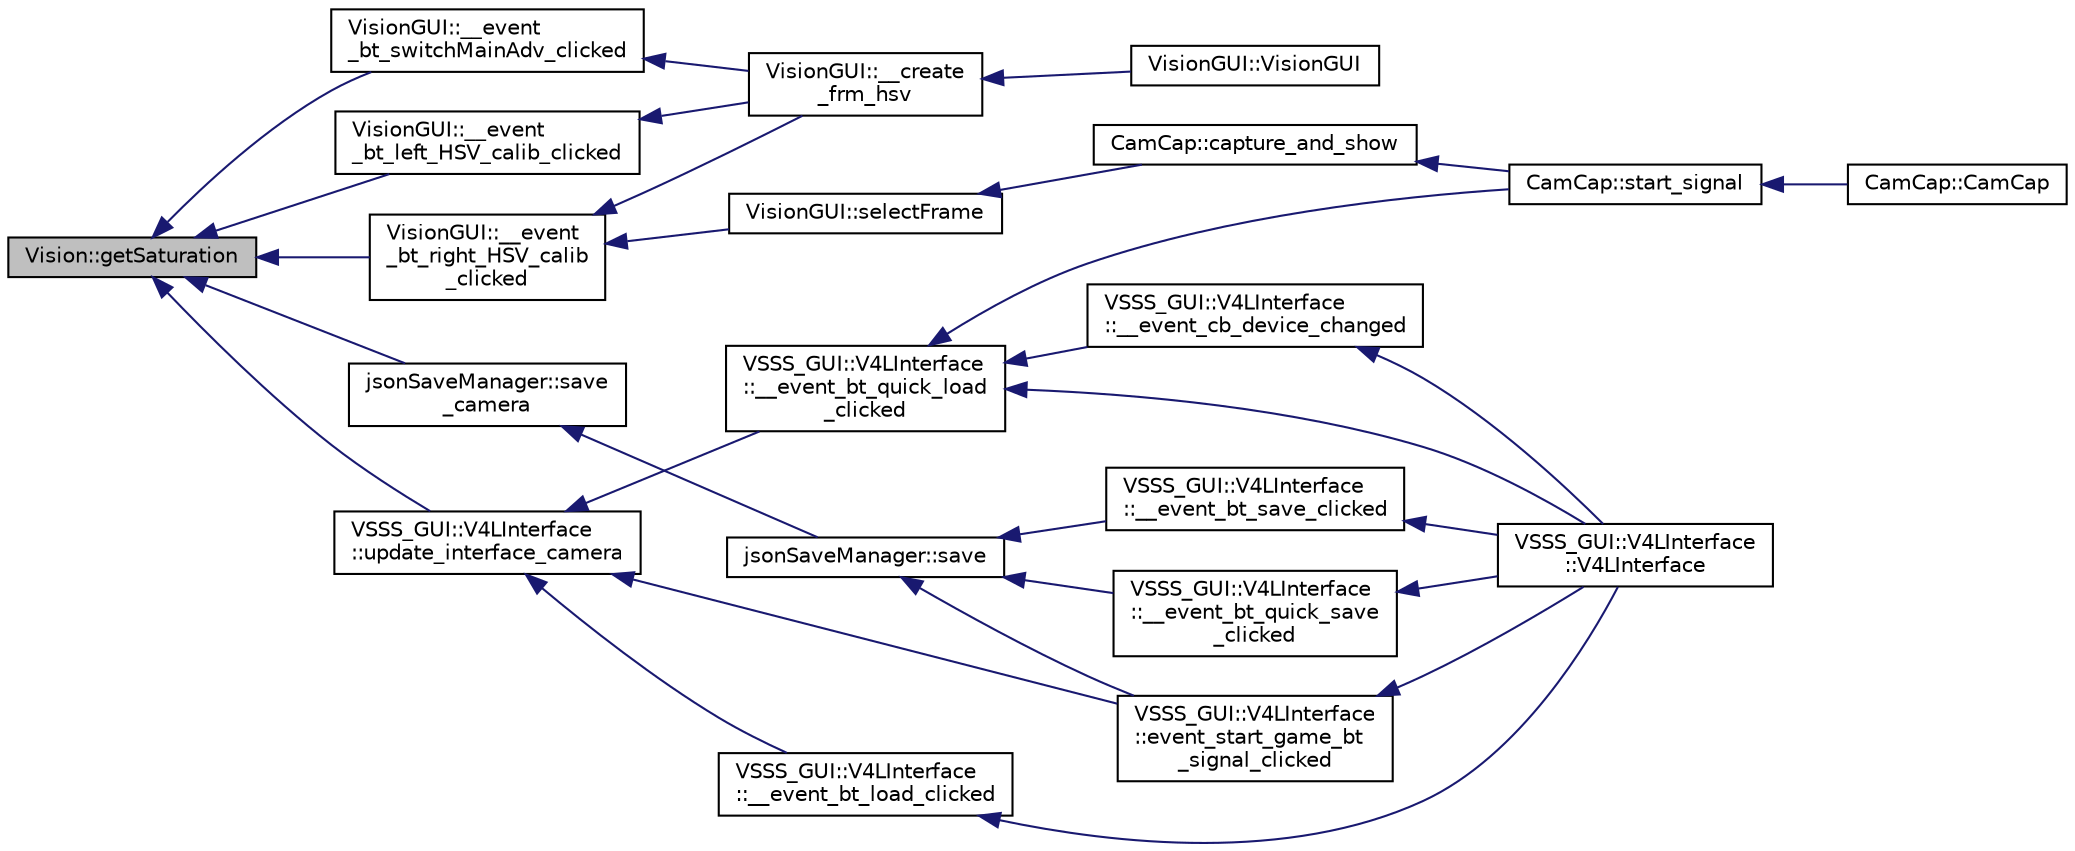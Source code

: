 digraph "Vision::getSaturation"
{
 // INTERACTIVE_SVG=YES
  edge [fontname="Helvetica",fontsize="10",labelfontname="Helvetica",labelfontsize="10"];
  node [fontname="Helvetica",fontsize="10",shape=record];
  rankdir="LR";
  Node150 [label="Vision::getSaturation",height=0.2,width=0.4,color="black", fillcolor="grey75", style="filled", fontcolor="black"];
  Node150 -> Node151 [dir="back",color="midnightblue",fontsize="10",style="solid"];
  Node151 [label="VisionGUI::__event\l_bt_left_HSV_calib_clicked",height=0.2,width=0.4,color="black", fillcolor="white", style="filled",URL="$class_vision_g_u_i.html#aa6d54a685b4bddbad91778a442fd7c8e",tooltip="Event triggered when HSV Calib left button is pressed. "];
  Node151 -> Node152 [dir="back",color="midnightblue",fontsize="10",style="solid"];
  Node152 [label="VisionGUI::__create\l_frm_hsv",height=0.2,width=0.4,color="black", fillcolor="white", style="filled",URL="$class_vision_g_u_i.html#a5022537a86f97e3eb1e037044301a0f7",tooltip="Creates HSV calibration frame and its inner elements. Ataches interface signals (button pressing/clic..."];
  Node152 -> Node153 [dir="back",color="midnightblue",fontsize="10",style="solid"];
  Node153 [label="VisionGUI::VisionGUI",height=0.2,width=0.4,color="black", fillcolor="white", style="filled",URL="$class_vision_g_u_i.html#ae6e821e61b7cf4e0aada2044a2bd2aca"];
  Node150 -> Node154 [dir="back",color="midnightblue",fontsize="10",style="solid"];
  Node154 [label="VisionGUI::__event\l_bt_right_HSV_calib\l_clicked",height=0.2,width=0.4,color="black", fillcolor="white", style="filled",URL="$class_vision_g_u_i.html#a5de4edcfe2bd349f940dc605a52bc70b",tooltip="Event triggered when HSV Calib right button is pressed. "];
  Node154 -> Node152 [dir="back",color="midnightblue",fontsize="10",style="solid"];
  Node154 -> Node155 [dir="back",color="midnightblue",fontsize="10",style="solid"];
  Node155 [label="VisionGUI::selectFrame",height=0.2,width=0.4,color="black", fillcolor="white", style="filled",URL="$class_vision_g_u_i.html#a26659931ea77f5b975fe1d0ce101c74c"];
  Node155 -> Node156 [dir="back",color="midnightblue",fontsize="10",style="solid"];
  Node156 [label="CamCap::capture_and_show",height=0.2,width=0.4,color="black", fillcolor="white", style="filled",URL="$class_cam_cap.html#a87f384c5fec40a0ccfd7833347fec0df",tooltip="Captures camera frames and shows it in the interface. "];
  Node156 -> Node157 [dir="back",color="midnightblue",fontsize="10",style="solid"];
  Node157 [label="CamCap::start_signal",height=0.2,width=0.4,color="black", fillcolor="white", style="filled",URL="$class_cam_cap.html#ae676e6624dd821ad494a80e68a41e249",tooltip="Interface adjustments after &#39;start&#39; button is clicked. "];
  Node157 -> Node158 [dir="back",color="midnightblue",fontsize="10",style="solid"];
  Node158 [label="CamCap::CamCap",height=0.2,width=0.4,color="black", fillcolor="white", style="filled",URL="$class_cam_cap.html#afe0db98a5f72bc9b261dcb78e2840da6",tooltip="Constructor of a CamCap object. "];
  Node150 -> Node159 [dir="back",color="midnightblue",fontsize="10",style="solid"];
  Node159 [label="VisionGUI::__event\l_bt_switchMainAdv_clicked",height=0.2,width=0.4,color="black", fillcolor="white", style="filled",URL="$class_vision_g_u_i.html#a5e1378fbaf15105bd898f6fd9e2d3d0e",tooltip="Event triggered when &#39;Main <-> Adv&#39; button is pressed. "];
  Node159 -> Node152 [dir="back",color="midnightblue",fontsize="10",style="solid"];
  Node150 -> Node160 [dir="back",color="midnightblue",fontsize="10",style="solid"];
  Node160 [label="jsonSaveManager::save\l_camera",height=0.2,width=0.4,color="black", fillcolor="white", style="filled",URL="$classjson_save_manager.html#a437ba67544a0115bf0242c85b92018b3",tooltip="Save camera configurations from interface to our JSON object. "];
  Node160 -> Node161 [dir="back",color="midnightblue",fontsize="10",style="solid"];
  Node161 [label="jsonSaveManager::save",height=0.2,width=0.4,color="black", fillcolor="white", style="filled",URL="$classjson_save_manager.html#a3e628f770c39e0111b46dac21d966171",tooltip="Saves all volatile data set in the interface to a given .json file. "];
  Node161 -> Node162 [dir="back",color="midnightblue",fontsize="10",style="solid"];
  Node162 [label="VSSS_GUI::V4LInterface\l::__event_bt_quick_save\l_clicked",height=0.2,width=0.4,color="black", fillcolor="white", style="filled",URL="$class_v_s_s_s___g_u_i_1_1_v4_l_interface.html#a018c35ae221964d08f1abb40ba01abcf",tooltip="Event triggered when &#39;Quick Save&#39; button is clicked. "];
  Node162 -> Node163 [dir="back",color="midnightblue",fontsize="10",style="solid"];
  Node163 [label="VSSS_GUI::V4LInterface\l::V4LInterface",height=0.2,width=0.4,color="black", fillcolor="white", style="filled",URL="$class_v_s_s_s___g_u_i_1_1_v4_l_interface.html#a8fafd828eacc6d5480649fa9fddc7ee4",tooltip="Constructor of a V4LInterface object. "];
  Node161 -> Node164 [dir="back",color="midnightblue",fontsize="10",style="solid"];
  Node164 [label="VSSS_GUI::V4LInterface\l::__event_bt_save_clicked",height=0.2,width=0.4,color="black", fillcolor="white", style="filled",URL="$class_v_s_s_s___g_u_i_1_1_v4_l_interface.html#a86cbf672edfd408bcac975be8dbacffd",tooltip="Event triggered when &#39;Save&#39; button is clicked. "];
  Node164 -> Node163 [dir="back",color="midnightblue",fontsize="10",style="solid"];
  Node161 -> Node165 [dir="back",color="midnightblue",fontsize="10",style="solid"];
  Node165 [label="VSSS_GUI::V4LInterface\l::event_start_game_bt\l_signal_clicked",height=0.2,width=0.4,color="black", fillcolor="white", style="filled",URL="$class_v_s_s_s___g_u_i_1_1_v4_l_interface.html#a8c3f91048adebeb0b5aa9838053cdcfe",tooltip="Event triggered when start button is clicked. Starts/finishes video recording. "];
  Node165 -> Node163 [dir="back",color="midnightblue",fontsize="10",style="solid"];
  Node150 -> Node166 [dir="back",color="midnightblue",fontsize="10",style="solid"];
  Node166 [label="VSSS_GUI::V4LInterface\l::update_interface_camera",height=0.2,width=0.4,color="black", fillcolor="white", style="filled",URL="$class_v_s_s_s___g_u_i_1_1_v4_l_interface.html#a13ef172ecb7af3eb140f686b02a80662",tooltip="Updates Calibration parameters at Vision GUI, Offset values and calls __update_control_widgets. "];
  Node166 -> Node167 [dir="back",color="midnightblue",fontsize="10",style="solid"];
  Node167 [label="VSSS_GUI::V4LInterface\l::__event_bt_quick_load\l_clicked",height=0.2,width=0.4,color="black", fillcolor="white", style="filled",URL="$class_v_s_s_s___g_u_i_1_1_v4_l_interface.html#a3010084dff2d7f93eed40efaab8ee61b",tooltip="Event triggered when &#39;Quick Load&#39; button is clicked. "];
  Node167 -> Node157 [dir="back",color="midnightblue",fontsize="10",style="solid"];
  Node167 -> Node163 [dir="back",color="midnightblue",fontsize="10",style="solid"];
  Node167 -> Node168 [dir="back",color="midnightblue",fontsize="10",style="solid"];
  Node168 [label="VSSS_GUI::V4LInterface\l::__event_cb_device_changed",height=0.2,width=0.4,color="black", fillcolor="white", style="filled",URL="$class_v_s_s_s___g_u_i_1_1_v4_l_interface.html#af38c88f726a7ff9fab089ab9ed20c03c",tooltip="Event triggered when a new device is selected in Device combobox. "];
  Node168 -> Node163 [dir="back",color="midnightblue",fontsize="10",style="solid"];
  Node166 -> Node169 [dir="back",color="midnightblue",fontsize="10",style="solid"];
  Node169 [label="VSSS_GUI::V4LInterface\l::__event_bt_load_clicked",height=0.2,width=0.4,color="black", fillcolor="white", style="filled",URL="$class_v_s_s_s___g_u_i_1_1_v4_l_interface.html#a62894fc8a49716b44d3a3c6a445fe880",tooltip="Event triggered when &#39;Load&#39; button is clicked. "];
  Node169 -> Node163 [dir="back",color="midnightblue",fontsize="10",style="solid"];
  Node166 -> Node165 [dir="back",color="midnightblue",fontsize="10",style="solid"];
}

